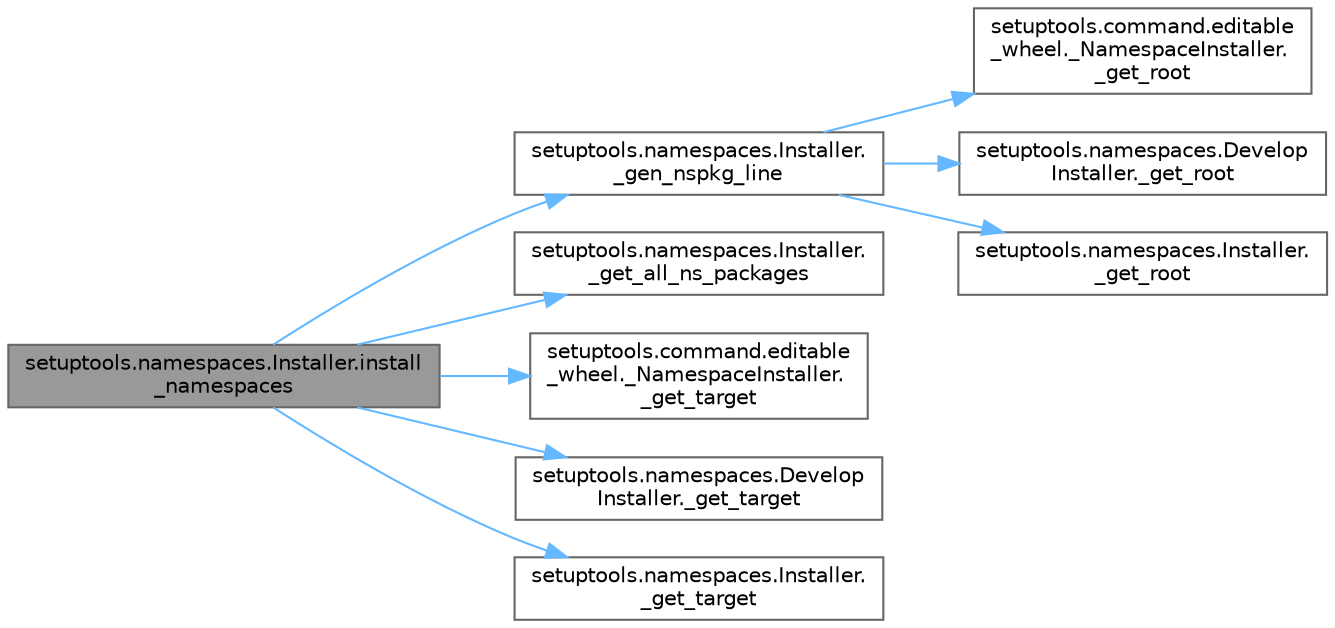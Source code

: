 digraph "setuptools.namespaces.Installer.install_namespaces"
{
 // LATEX_PDF_SIZE
  bgcolor="transparent";
  edge [fontname=Helvetica,fontsize=10,labelfontname=Helvetica,labelfontsize=10];
  node [fontname=Helvetica,fontsize=10,shape=box,height=0.2,width=0.4];
  rankdir="LR";
  Node1 [id="Node000001",label="setuptools.namespaces.Installer.install\l_namespaces",height=0.2,width=0.4,color="gray40", fillcolor="grey60", style="filled", fontcolor="black",tooltip=" "];
  Node1 -> Node2 [id="edge1_Node000001_Node000002",color="steelblue1",style="solid",tooltip=" "];
  Node2 [id="Node000002",label="setuptools.namespaces.Installer.\l_gen_nspkg_line",height=0.2,width=0.4,color="grey40", fillcolor="white", style="filled",URL="$classsetuptools_1_1namespaces_1_1_installer.html#aa317b46cfb35ed9a061da9331cb68e0a",tooltip=" "];
  Node2 -> Node3 [id="edge2_Node000002_Node000003",color="steelblue1",style="solid",tooltip=" "];
  Node3 [id="Node000003",label="setuptools.command.editable\l_wheel._NamespaceInstaller.\l_get_root",height=0.2,width=0.4,color="grey40", fillcolor="white", style="filled",URL="$classsetuptools_1_1command_1_1editable__wheel_1_1___namespace_installer.html#a18877f3b1da51c21c36cd93eda24a081",tooltip=" "];
  Node2 -> Node4 [id="edge3_Node000002_Node000004",color="steelblue1",style="solid",tooltip=" "];
  Node4 [id="Node000004",label="setuptools.namespaces.Develop\lInstaller._get_root",height=0.2,width=0.4,color="grey40", fillcolor="white", style="filled",URL="$classsetuptools_1_1namespaces_1_1_develop_installer.html#a5255b63d8e266284e1c69b3636515c04",tooltip=" "];
  Node2 -> Node5 [id="edge4_Node000002_Node000005",color="steelblue1",style="solid",tooltip=" "];
  Node5 [id="Node000005",label="setuptools.namespaces.Installer.\l_get_root",height=0.2,width=0.4,color="grey40", fillcolor="white", style="filled",URL="$classsetuptools_1_1namespaces_1_1_installer.html#a2a029e4ca378657658ae456145150982",tooltip=" "];
  Node1 -> Node6 [id="edge5_Node000001_Node000006",color="steelblue1",style="solid",tooltip=" "];
  Node6 [id="Node000006",label="setuptools.namespaces.Installer.\l_get_all_ns_packages",height=0.2,width=0.4,color="grey40", fillcolor="white", style="filled",URL="$classsetuptools_1_1namespaces_1_1_installer.html#a4a724a476749415b947b7e88e0f5d822",tooltip=" "];
  Node1 -> Node7 [id="edge6_Node000001_Node000007",color="steelblue1",style="solid",tooltip=" "];
  Node7 [id="Node000007",label="setuptools.command.editable\l_wheel._NamespaceInstaller.\l_get_target",height=0.2,width=0.4,color="grey40", fillcolor="white", style="filled",URL="$classsetuptools_1_1command_1_1editable__wheel_1_1___namespace_installer.html#aef95a9e672facb8ea17edc26437c2e42",tooltip=" "];
  Node1 -> Node8 [id="edge7_Node000001_Node000008",color="steelblue1",style="solid",tooltip=" "];
  Node8 [id="Node000008",label="setuptools.namespaces.Develop\lInstaller._get_target",height=0.2,width=0.4,color="grey40", fillcolor="white", style="filled",URL="$classsetuptools_1_1namespaces_1_1_develop_installer.html#af7f3089ebecb2efc7df735a596be81d8",tooltip=" "];
  Node1 -> Node9 [id="edge8_Node000001_Node000009",color="steelblue1",style="solid",tooltip=" "];
  Node9 [id="Node000009",label="setuptools.namespaces.Installer.\l_get_target",height=0.2,width=0.4,color="grey40", fillcolor="white", style="filled",URL="$classsetuptools_1_1namespaces_1_1_installer.html#a6d169898f93a8d4b47e9146fe858d278",tooltip=" "];
}
